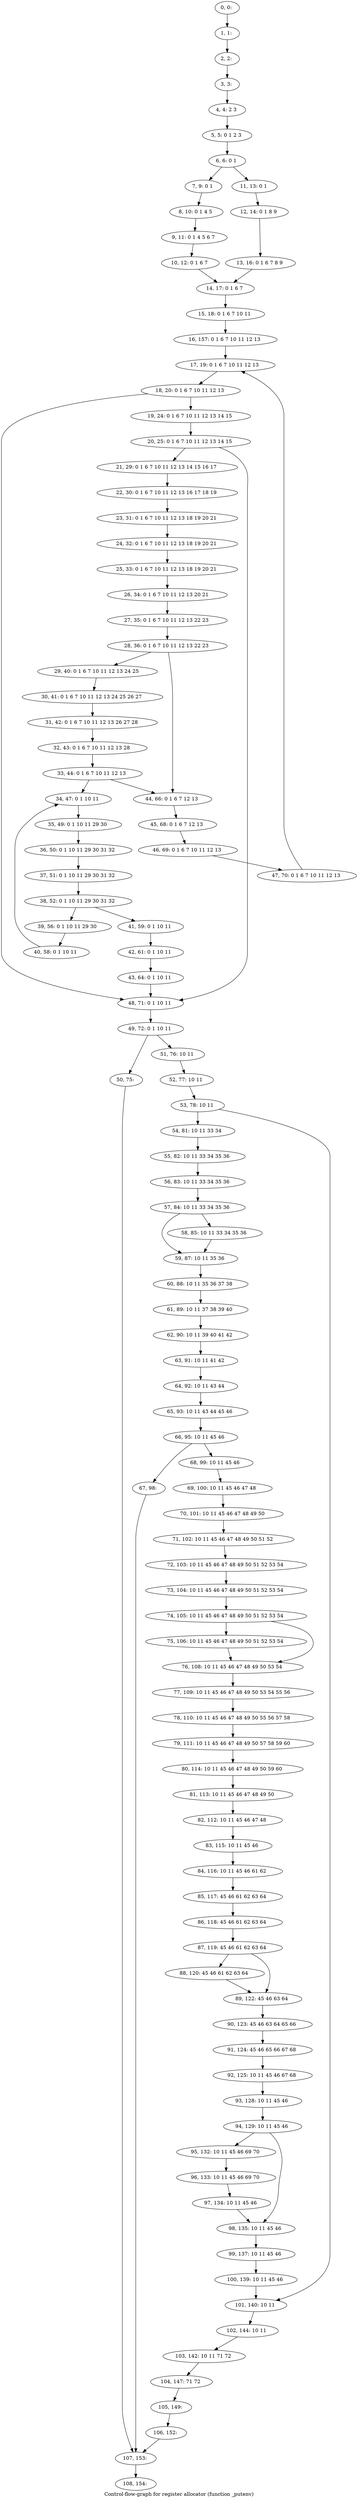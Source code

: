 digraph G {
graph [label="Control-flow-graph for register allocator (function _putenv)"]
0[label="0, 0: "];
1[label="1, 1: "];
2[label="2, 2: "];
3[label="3, 3: "];
4[label="4, 4: 2 3 "];
5[label="5, 5: 0 1 2 3 "];
6[label="6, 6: 0 1 "];
7[label="7, 9: 0 1 "];
8[label="8, 10: 0 1 4 5 "];
9[label="9, 11: 0 1 4 5 6 7 "];
10[label="10, 12: 0 1 6 7 "];
11[label="11, 13: 0 1 "];
12[label="12, 14: 0 1 8 9 "];
13[label="13, 16: 0 1 6 7 8 9 "];
14[label="14, 17: 0 1 6 7 "];
15[label="15, 18: 0 1 6 7 10 11 "];
16[label="16, 157: 0 1 6 7 10 11 12 13 "];
17[label="17, 19: 0 1 6 7 10 11 12 13 "];
18[label="18, 20: 0 1 6 7 10 11 12 13 "];
19[label="19, 24: 0 1 6 7 10 11 12 13 14 15 "];
20[label="20, 25: 0 1 6 7 10 11 12 13 14 15 "];
21[label="21, 29: 0 1 6 7 10 11 12 13 14 15 16 17 "];
22[label="22, 30: 0 1 6 7 10 11 12 13 16 17 18 19 "];
23[label="23, 31: 0 1 6 7 10 11 12 13 18 19 20 21 "];
24[label="24, 32: 0 1 6 7 10 11 12 13 18 19 20 21 "];
25[label="25, 33: 0 1 6 7 10 11 12 13 18 19 20 21 "];
26[label="26, 34: 0 1 6 7 10 11 12 13 20 21 "];
27[label="27, 35: 0 1 6 7 10 11 12 13 22 23 "];
28[label="28, 36: 0 1 6 7 10 11 12 13 22 23 "];
29[label="29, 40: 0 1 6 7 10 11 12 13 24 25 "];
30[label="30, 41: 0 1 6 7 10 11 12 13 24 25 26 27 "];
31[label="31, 42: 0 1 6 7 10 11 12 13 26 27 28 "];
32[label="32, 43: 0 1 6 7 10 11 12 13 28 "];
33[label="33, 44: 0 1 6 7 10 11 12 13 "];
34[label="34, 47: 0 1 10 11 "];
35[label="35, 49: 0 1 10 11 29 30 "];
36[label="36, 50: 0 1 10 11 29 30 31 32 "];
37[label="37, 51: 0 1 10 11 29 30 31 32 "];
38[label="38, 52: 0 1 10 11 29 30 31 32 "];
39[label="39, 56: 0 1 10 11 29 30 "];
40[label="40, 58: 0 1 10 11 "];
41[label="41, 59: 0 1 10 11 "];
42[label="42, 61: 0 1 10 11 "];
43[label="43, 64: 0 1 10 11 "];
44[label="44, 66: 0 1 6 7 12 13 "];
45[label="45, 68: 0 1 6 7 12 13 "];
46[label="46, 69: 0 1 6 7 10 11 12 13 "];
47[label="47, 70: 0 1 6 7 10 11 12 13 "];
48[label="48, 71: 0 1 10 11 "];
49[label="49, 72: 0 1 10 11 "];
50[label="50, 75: "];
51[label="51, 76: 10 11 "];
52[label="52, 77: 10 11 "];
53[label="53, 78: 10 11 "];
54[label="54, 81: 10 11 33 34 "];
55[label="55, 82: 10 11 33 34 35 36 "];
56[label="56, 83: 10 11 33 34 35 36 "];
57[label="57, 84: 10 11 33 34 35 36 "];
58[label="58, 85: 10 11 33 34 35 36 "];
59[label="59, 87: 10 11 35 36 "];
60[label="60, 88: 10 11 35 36 37 38 "];
61[label="61, 89: 10 11 37 38 39 40 "];
62[label="62, 90: 10 11 39 40 41 42 "];
63[label="63, 91: 10 11 41 42 "];
64[label="64, 92: 10 11 43 44 "];
65[label="65, 93: 10 11 43 44 45 46 "];
66[label="66, 95: 10 11 45 46 "];
67[label="67, 98: "];
68[label="68, 99: 10 11 45 46 "];
69[label="69, 100: 10 11 45 46 47 48 "];
70[label="70, 101: 10 11 45 46 47 48 49 50 "];
71[label="71, 102: 10 11 45 46 47 48 49 50 51 52 "];
72[label="72, 103: 10 11 45 46 47 48 49 50 51 52 53 54 "];
73[label="73, 104: 10 11 45 46 47 48 49 50 51 52 53 54 "];
74[label="74, 105: 10 11 45 46 47 48 49 50 51 52 53 54 "];
75[label="75, 106: 10 11 45 46 47 48 49 50 51 52 53 54 "];
76[label="76, 108: 10 11 45 46 47 48 49 50 53 54 "];
77[label="77, 109: 10 11 45 46 47 48 49 50 53 54 55 56 "];
78[label="78, 110: 10 11 45 46 47 48 49 50 55 56 57 58 "];
79[label="79, 111: 10 11 45 46 47 48 49 50 57 58 59 60 "];
80[label="80, 114: 10 11 45 46 47 48 49 50 59 60 "];
81[label="81, 113: 10 11 45 46 47 48 49 50 "];
82[label="82, 112: 10 11 45 46 47 48 "];
83[label="83, 115: 10 11 45 46 "];
84[label="84, 116: 10 11 45 46 61 62 "];
85[label="85, 117: 45 46 61 62 63 64 "];
86[label="86, 118: 45 46 61 62 63 64 "];
87[label="87, 119: 45 46 61 62 63 64 "];
88[label="88, 120: 45 46 61 62 63 64 "];
89[label="89, 122: 45 46 63 64 "];
90[label="90, 123: 45 46 63 64 65 66 "];
91[label="91, 124: 45 46 65 66 67 68 "];
92[label="92, 125: 10 11 45 46 67 68 "];
93[label="93, 128: 10 11 45 46 "];
94[label="94, 129: 10 11 45 46 "];
95[label="95, 132: 10 11 45 46 69 70 "];
96[label="96, 133: 10 11 45 46 69 70 "];
97[label="97, 134: 10 11 45 46 "];
98[label="98, 135: 10 11 45 46 "];
99[label="99, 137: 10 11 45 46 "];
100[label="100, 139: 10 11 45 46 "];
101[label="101, 140: 10 11 "];
102[label="102, 144: 10 11 "];
103[label="103, 142: 10 11 71 72 "];
104[label="104, 147: 71 72 "];
105[label="105, 149: "];
106[label="106, 152: "];
107[label="107, 153: "];
108[label="108, 154: "];
0->1 ;
1->2 ;
2->3 ;
3->4 ;
4->5 ;
5->6 ;
6->7 ;
6->11 ;
7->8 ;
8->9 ;
9->10 ;
10->14 ;
11->12 ;
12->13 ;
13->14 ;
14->15 ;
15->16 ;
16->17 ;
17->18 ;
18->19 ;
18->48 ;
19->20 ;
20->21 ;
20->48 ;
21->22 ;
22->23 ;
23->24 ;
24->25 ;
25->26 ;
26->27 ;
27->28 ;
28->29 ;
28->44 ;
29->30 ;
30->31 ;
31->32 ;
32->33 ;
33->34 ;
33->44 ;
34->35 ;
35->36 ;
36->37 ;
37->38 ;
38->39 ;
38->41 ;
39->40 ;
40->34 ;
41->42 ;
42->43 ;
43->48 ;
44->45 ;
45->46 ;
46->47 ;
47->17 ;
48->49 ;
49->50 ;
49->51 ;
50->107 ;
51->52 ;
52->53 ;
53->54 ;
53->101 ;
54->55 ;
55->56 ;
56->57 ;
57->58 ;
57->59 ;
58->59 ;
59->60 ;
60->61 ;
61->62 ;
62->63 ;
63->64 ;
64->65 ;
65->66 ;
66->67 ;
66->68 ;
67->107 ;
68->69 ;
69->70 ;
70->71 ;
71->72 ;
72->73 ;
73->74 ;
74->75 ;
74->76 ;
75->76 ;
76->77 ;
77->78 ;
78->79 ;
79->80 ;
80->81 ;
81->82 ;
82->83 ;
83->84 ;
84->85 ;
85->86 ;
86->87 ;
87->88 ;
87->89 ;
88->89 ;
89->90 ;
90->91 ;
91->92 ;
92->93 ;
93->94 ;
94->95 ;
94->98 ;
95->96 ;
96->97 ;
97->98 ;
98->99 ;
99->100 ;
100->101 ;
101->102 ;
102->103 ;
103->104 ;
104->105 ;
105->106 ;
106->107 ;
107->108 ;
}
